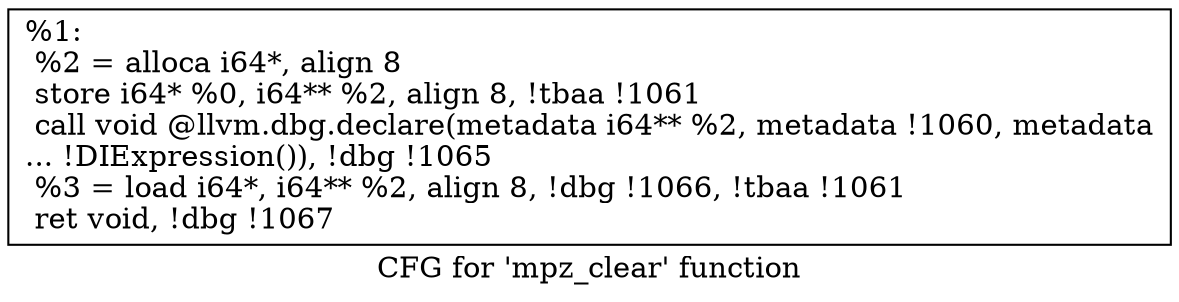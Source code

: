 digraph "CFG for 'mpz_clear' function" {
	label="CFG for 'mpz_clear' function";

	Node0x915800 [shape=record,label="{%1:\l  %2 = alloca i64*, align 8\l  store i64* %0, i64** %2, align 8, !tbaa !1061\l  call void @llvm.dbg.declare(metadata i64** %2, metadata !1060, metadata\l... !DIExpression()), !dbg !1065\l  %3 = load i64*, i64** %2, align 8, !dbg !1066, !tbaa !1061\l  ret void, !dbg !1067\l}"];
}
